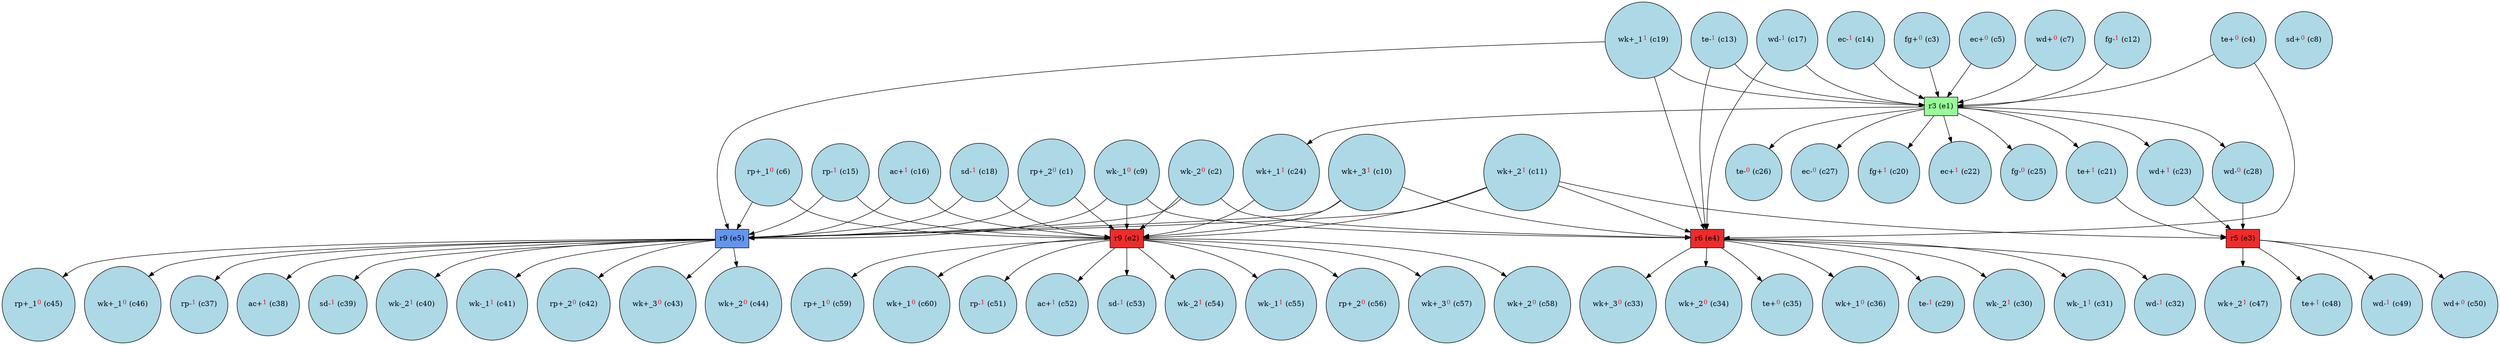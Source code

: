 digraph test {
  c1 -> e2;
  c1 -> e5;
  c2 -> e2;
  c2 -> e5;
  c2 -> e4;
  c3 -> e1;
  c4 -> e4;
  c4 -> e1;
  c5 -> e1;
  c6 -> e2;
  c6 -> e5;
  c7 -> e1;
  c9 -> e2;
  c9 -> e5;
  c9 -> e4;
  c10 -> e2;
  c10 -> e5;
  c10 -> e4;
  c11 -> e2;
  c11 -> e3;
  c11 -> e5;
  c11 -> e4;
  c12 -> e1;
  c13 -> e4;
  c13 -> e1;
  c14 -> e1;
  c15 -> e2;
  c15 -> e5;
  c16 -> e2;
  c16 -> e5;
  c17 -> e4;
  c17 -> e1;
  c18 -> e2;
  c18 -> e5;
  c19 -> e5;
  c19 -> e4;
  c19 -> e1;
  e1 -> c20;
  e1 -> c21;
  c21 -> e3;
  e1 -> c22;
  e1 -> c23;
  c23 -> e3;
  e1 -> c24;
  c24 -> e2;
  e1 -> c25;
  e1 -> c26;
  e1 -> c27;
  e1 -> c28;
  c28 -> e3;
  e4 -> c29;
  e4 -> c30;
  e4 -> c31;
  e4 -> c32;
  e4 -> c33;
  e4 -> c34;
  e4 -> c35;
  e4 -> c36;
  e5 -> c37;
  e5 -> c38;
  e5 -> c39;
  e5 -> c40;
  e5 -> c41;
  e5 -> c42;
  e5 -> c43;
  e5 -> c44;
  e5 -> c45;
  e5 -> c46;
  e3 -> c47;
  e3 -> c48;
  e3 -> c49;
  e3 -> c50;
  e2 -> c51;
  e2 -> c52;
  e2 -> c53;
  e2 -> c54;
  e2 -> c55;
  e2 -> c56;
  e2 -> c57;
  e2 -> c58;
  e2 -> c59;
  e2 -> c60;
  c1 [fillcolor=lightblue label= <rp+_2<FONT COLOR="red"><SUP>0</SUP></FONT>&nbsp;(c1)> shape=circle style=filled];
  c2 [fillcolor=lightblue label= <wk-_2<FONT COLOR="red"><SUP>0</SUP></FONT>&nbsp;(c2)> shape=circle style=filled];
  c3 [fillcolor=lightblue label= <fg+<FONT COLOR="red"><SUP>0</SUP></FONT>&nbsp;(c3)> shape=circle style=filled];
  c4 [fillcolor=lightblue label= <te+<FONT COLOR="red"><SUP>0</SUP></FONT>&nbsp;(c4)> shape=circle style=filled];
  c5 [fillcolor=lightblue label= <ec+<FONT COLOR="red"><SUP>0</SUP></FONT>&nbsp;(c5)> shape=circle style=filled];
  c6 [fillcolor=lightblue label= <rp+_1<FONT COLOR="red"><SUP>0</SUP></FONT>&nbsp;(c6)> shape=circle style=filled];
  c7 [fillcolor=lightblue label= <wd+<FONT COLOR="red"><SUP>0</SUP></FONT>&nbsp;(c7)> shape=circle style=filled];
  c8 [fillcolor=lightblue label= <sd+<FONT COLOR="red"><SUP>0</SUP></FONT>&nbsp;(c8)> shape=circle style=filled];
  c9 [fillcolor=lightblue label= <wk-_1<FONT COLOR="red"><SUP>0</SUP></FONT>&nbsp;(c9)> shape=circle style=filled];
  c10 [fillcolor=lightblue label= <wk+_3<FONT COLOR="red"><SUP>1</SUP></FONT>&nbsp;(c10)> shape=circle style=filled];
  c11 [fillcolor=lightblue label= <wk+_2<FONT COLOR="red"><SUP>1</SUP></FONT>&nbsp;(c11)> shape=circle style=filled];
  c12 [fillcolor=lightblue label= <fg-<FONT COLOR="red"><SUP>1</SUP></FONT>&nbsp;(c12)> shape=circle style=filled];
  c13 [fillcolor=lightblue label= <te-<FONT COLOR="red"><SUP>1</SUP></FONT>&nbsp;(c13)> shape=circle style=filled];
  c14 [fillcolor=lightblue label= <ec-<FONT COLOR="red"><SUP>1</SUP></FONT>&nbsp;(c14)> shape=circle style=filled];
  c15 [fillcolor=lightblue label= <rp-<FONT COLOR="red"><SUP>1</SUP></FONT>&nbsp;(c15)> shape=circle style=filled];
  c16 [fillcolor=lightblue label= <ac+<FONT COLOR="red"><SUP>1</SUP></FONT>&nbsp;(c16)> shape=circle style=filled];
  c17 [fillcolor=lightblue label= <wd-<FONT COLOR="red"><SUP>1</SUP></FONT>&nbsp;(c17)> shape=circle style=filled];
  c18 [fillcolor=lightblue label= <sd-<FONT COLOR="red"><SUP>1</SUP></FONT>&nbsp;(c18)> shape=circle style=filled];
  c19 [fillcolor=lightblue label= <wk+_1<FONT COLOR="red"><SUP>1</SUP></FONT>&nbsp;(c19)> shape=circle style=filled];
  c20 [fillcolor=lightblue label= <fg+<FONT COLOR="red"><SUP>1</SUP></FONT>&nbsp;(c20)> shape=circle style=filled];
  c21 [fillcolor=lightblue label= <te+<FONT COLOR="red"><SUP>1</SUP></FONT>&nbsp;(c21)> shape=circle style=filled];
  c22 [fillcolor=lightblue label= <ec+<FONT COLOR="red"><SUP>1</SUP></FONT>&nbsp;(c22)> shape=circle style=filled];
  c23 [fillcolor=lightblue label= <wd+<FONT COLOR="red"><SUP>1</SUP></FONT>&nbsp;(c23)> shape=circle style=filled];
  c24 [fillcolor=lightblue label= <wk+_1<FONT COLOR="red"><SUP>1</SUP></FONT>&nbsp;(c24)> shape=circle style=filled];
  c25 [fillcolor=lightblue label= <fg-<FONT COLOR="red"><SUP>0</SUP></FONT>&nbsp;(c25)> shape=circle style=filled];
  c26 [fillcolor=lightblue label= <te-<FONT COLOR="red"><SUP>0</SUP></FONT>&nbsp;(c26)> shape=circle style=filled];
  c27 [fillcolor=lightblue label= <ec-<FONT COLOR="red"><SUP>0</SUP></FONT>&nbsp;(c27)> shape=circle style=filled];
  c28 [fillcolor=lightblue label= <wd-<FONT COLOR="red"><SUP>0</SUP></FONT>&nbsp;(c28)> shape=circle style=filled];
  c29 [fillcolor=lightblue label= <te-<FONT COLOR="red"><SUP>1</SUP></FONT>&nbsp;(c29)> shape=circle style=filled];
  c30 [fillcolor=lightblue label= <wk-_2<FONT COLOR="red"><SUP>1</SUP></FONT>&nbsp;(c30)> shape=circle style=filled];
  c31 [fillcolor=lightblue label= <wk-_1<FONT COLOR="red"><SUP>1</SUP></FONT>&nbsp;(c31)> shape=circle style=filled];
  c32 [fillcolor=lightblue label= <wd-<FONT COLOR="red"><SUP>1</SUP></FONT>&nbsp;(c32)> shape=circle style=filled];
  c33 [fillcolor=lightblue label= <wk+_3<FONT COLOR="red"><SUP>0</SUP></FONT>&nbsp;(c33)> shape=circle style=filled];
  c34 [fillcolor=lightblue label= <wk+_2<FONT COLOR="red"><SUP>0</SUP></FONT>&nbsp;(c34)> shape=circle style=filled];
  c35 [fillcolor=lightblue label= <te+<FONT COLOR="red"><SUP>0</SUP></FONT>&nbsp;(c35)> shape=circle style=filled];
  c36 [fillcolor=lightblue label= <wk+_1<FONT COLOR="red"><SUP>0</SUP></FONT>&nbsp;(c36)> shape=circle style=filled];
  c37 [fillcolor=lightblue label= <rp-<FONT COLOR="red"><SUP>1</SUP></FONT>&nbsp;(c37)> shape=circle style=filled];
  c38 [fillcolor=lightblue label= <ac+<FONT COLOR="red"><SUP>1</SUP></FONT>&nbsp;(c38)> shape=circle style=filled];
  c39 [fillcolor=lightblue label= <sd-<FONT COLOR="red"><SUP>1</SUP></FONT>&nbsp;(c39)> shape=circle style=filled];
  c40 [fillcolor=lightblue label= <wk-_2<FONT COLOR="red"><SUP>1</SUP></FONT>&nbsp;(c40)> shape=circle style=filled];
  c41 [fillcolor=lightblue label= <wk-_1<FONT COLOR="red"><SUP>1</SUP></FONT>&nbsp;(c41)> shape=circle style=filled];
  c42 [fillcolor=lightblue label= <rp+_2<FONT COLOR="red"><SUP>0</SUP></FONT>&nbsp;(c42)> shape=circle style=filled];
  c43 [fillcolor=lightblue label= <wk+_3<FONT COLOR="red"><SUP>0</SUP></FONT>&nbsp;(c43)> shape=circle style=filled];
  c44 [fillcolor=lightblue label= <wk+_2<FONT COLOR="red"><SUP>0</SUP></FONT>&nbsp;(c44)> shape=circle style=filled];
  c45 [fillcolor=lightblue label= <rp+_1<FONT COLOR="red"><SUP>0</SUP></FONT>&nbsp;(c45)> shape=circle style=filled];
  c46 [fillcolor=lightblue label= <wk+_1<FONT COLOR="red"><SUP>0</SUP></FONT>&nbsp;(c46)> shape=circle style=filled];
  c47 [fillcolor=lightblue label= <wk+_2<FONT COLOR="red"><SUP>1</SUP></FONT>&nbsp;(c47)> shape=circle style=filled];
  c48 [fillcolor=lightblue label= <te+<FONT COLOR="red"><SUP>1</SUP></FONT>&nbsp;(c48)> shape=circle style=filled];
  c49 [fillcolor=lightblue label= <wd-<FONT COLOR="red"><SUP>1</SUP></FONT>&nbsp;(c49)> shape=circle style=filled];
  c50 [fillcolor=lightblue label= <wd+<FONT COLOR="red"><SUP>0</SUP></FONT>&nbsp;(c50)> shape=circle style=filled];
  c51 [fillcolor=lightblue label= <rp-<FONT COLOR="red"><SUP>1</SUP></FONT>&nbsp;(c51)> shape=circle style=filled];
  c52 [fillcolor=lightblue label= <ac+<FONT COLOR="red"><SUP>1</SUP></FONT>&nbsp;(c52)> shape=circle style=filled];
  c53 [fillcolor=lightblue label= <sd-<FONT COLOR="red"><SUP>1</SUP></FONT>&nbsp;(c53)> shape=circle style=filled];
  c54 [fillcolor=lightblue label= <wk-_2<FONT COLOR="red"><SUP>1</SUP></FONT>&nbsp;(c54)> shape=circle style=filled];
  c55 [fillcolor=lightblue label= <wk-_1<FONT COLOR="red"><SUP>1</SUP></FONT>&nbsp;(c55)> shape=circle style=filled];
  c56 [fillcolor=lightblue label= <rp+_2<FONT COLOR="red"><SUP>0</SUP></FONT>&nbsp;(c56)> shape=circle style=filled];
  c57 [fillcolor=lightblue label= <wk+_3<FONT COLOR="red"><SUP>0</SUP></FONT>&nbsp;(c57)> shape=circle style=filled];
  c58 [fillcolor=lightblue label= <wk+_2<FONT COLOR="red"><SUP>0</SUP></FONT>&nbsp;(c58)> shape=circle style=filled];
  c59 [fillcolor=lightblue label= <rp+_1<FONT COLOR="red"><SUP>0</SUP></FONT>&nbsp;(c59)> shape=circle style=filled];
  c60 [fillcolor=lightblue label= <wk+_1<FONT COLOR="red"><SUP>0</SUP></FONT>&nbsp;(c60)> shape=circle style=filled];
  e1 [fillcolor=palegreen label="r3 (e1)" shape=box style=filled];
  e2 [color=black fillcolor=firebrick2 label="r9 (e2)" shape=box style=filled];
  e3 [color=black fillcolor=firebrick2 label="r5 (e3)" shape=box style=filled];
  e4 [color=black fillcolor=firebrick2 label="r6 (e4)" shape=box style=filled];
  e5 [color=black fillcolor=cornflowerblue label="r9 (e5)" shape=box style=filled];
}
